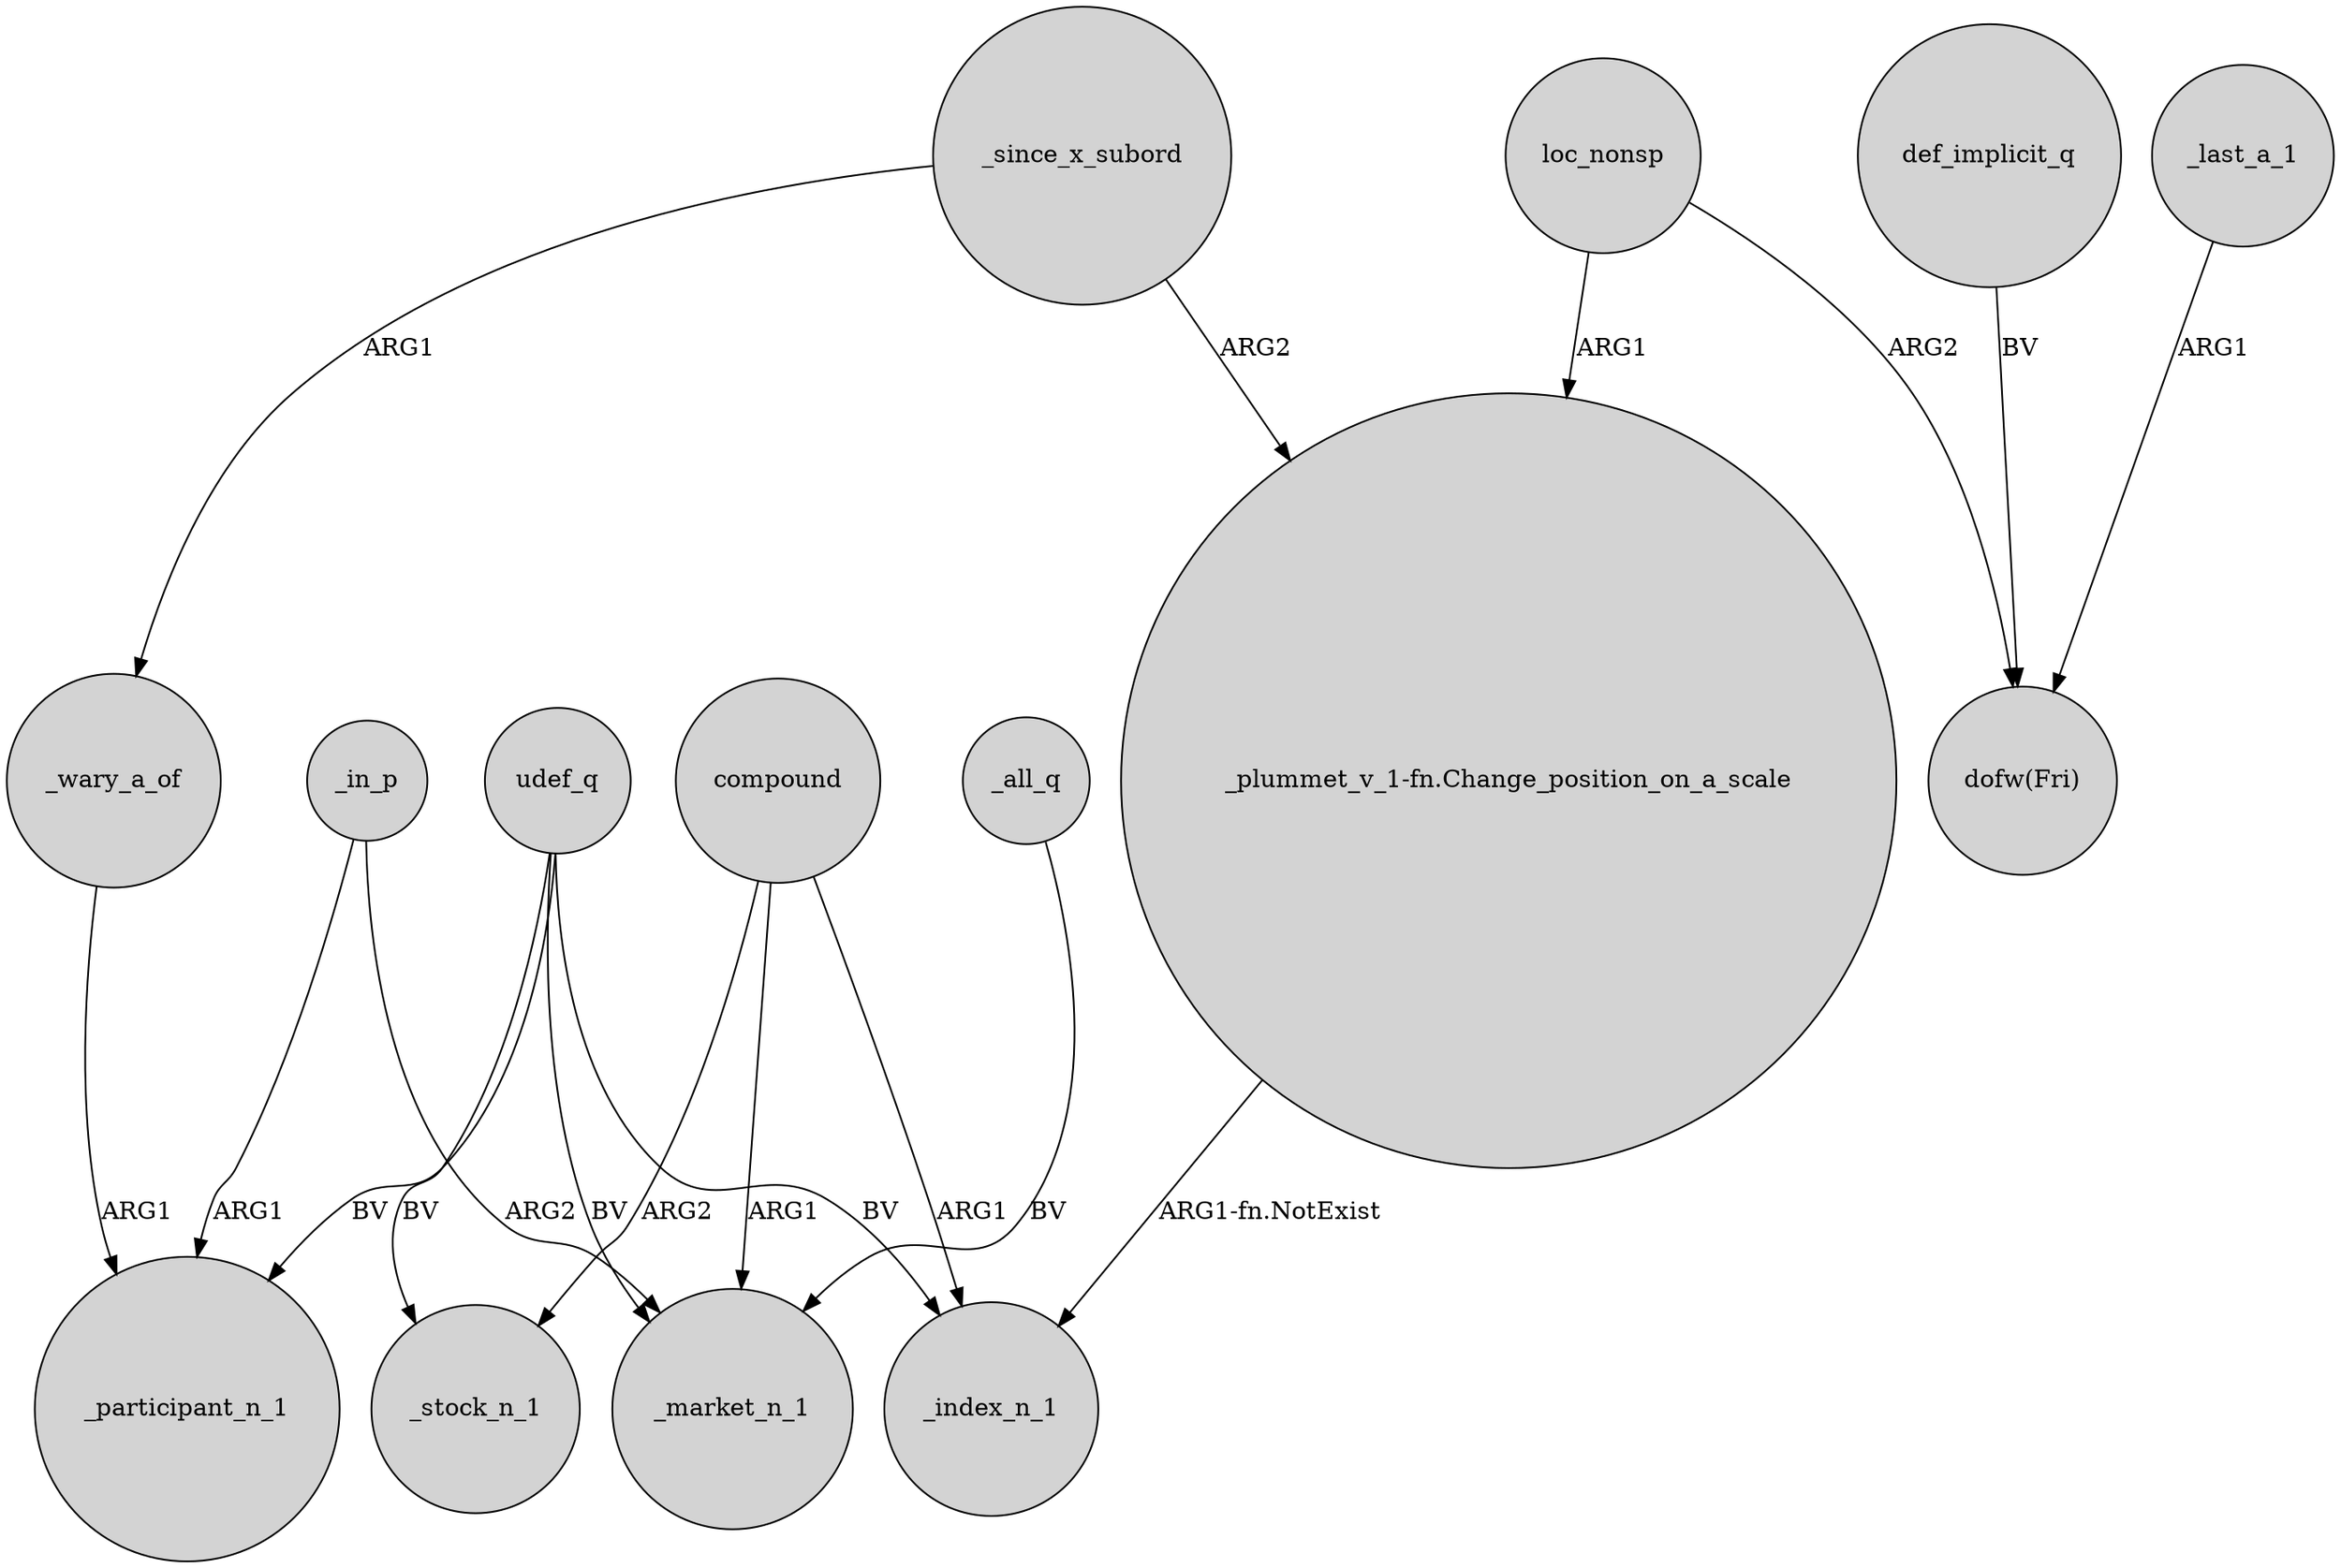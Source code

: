 digraph {
	node [shape=circle style=filled]
	loc_nonsp -> "_plummet_v_1-fn.Change_position_on_a_scale" [label=ARG1]
	_since_x_subord -> _wary_a_of [label=ARG1]
	udef_q -> _stock_n_1 [label=BV]
	_in_p -> _market_n_1 [label=ARG2]
	udef_q -> _market_n_1 [label=BV]
	compound -> _market_n_1 [label=ARG1]
	udef_q -> _participant_n_1 [label=BV]
	udef_q -> _index_n_1 [label=BV]
	_since_x_subord -> "_plummet_v_1-fn.Change_position_on_a_scale" [label=ARG2]
	def_implicit_q -> "dofw(Fri)" [label=BV]
	loc_nonsp -> "dofw(Fri)" [label=ARG2]
	"_plummet_v_1-fn.Change_position_on_a_scale" -> _index_n_1 [label="ARG1-fn.NotExist"]
	_all_q -> _market_n_1 [label=BV]
	_wary_a_of -> _participant_n_1 [label=ARG1]
	_last_a_1 -> "dofw(Fri)" [label=ARG1]
	compound -> _stock_n_1 [label=ARG2]
	compound -> _index_n_1 [label=ARG1]
	_in_p -> _participant_n_1 [label=ARG1]
}
